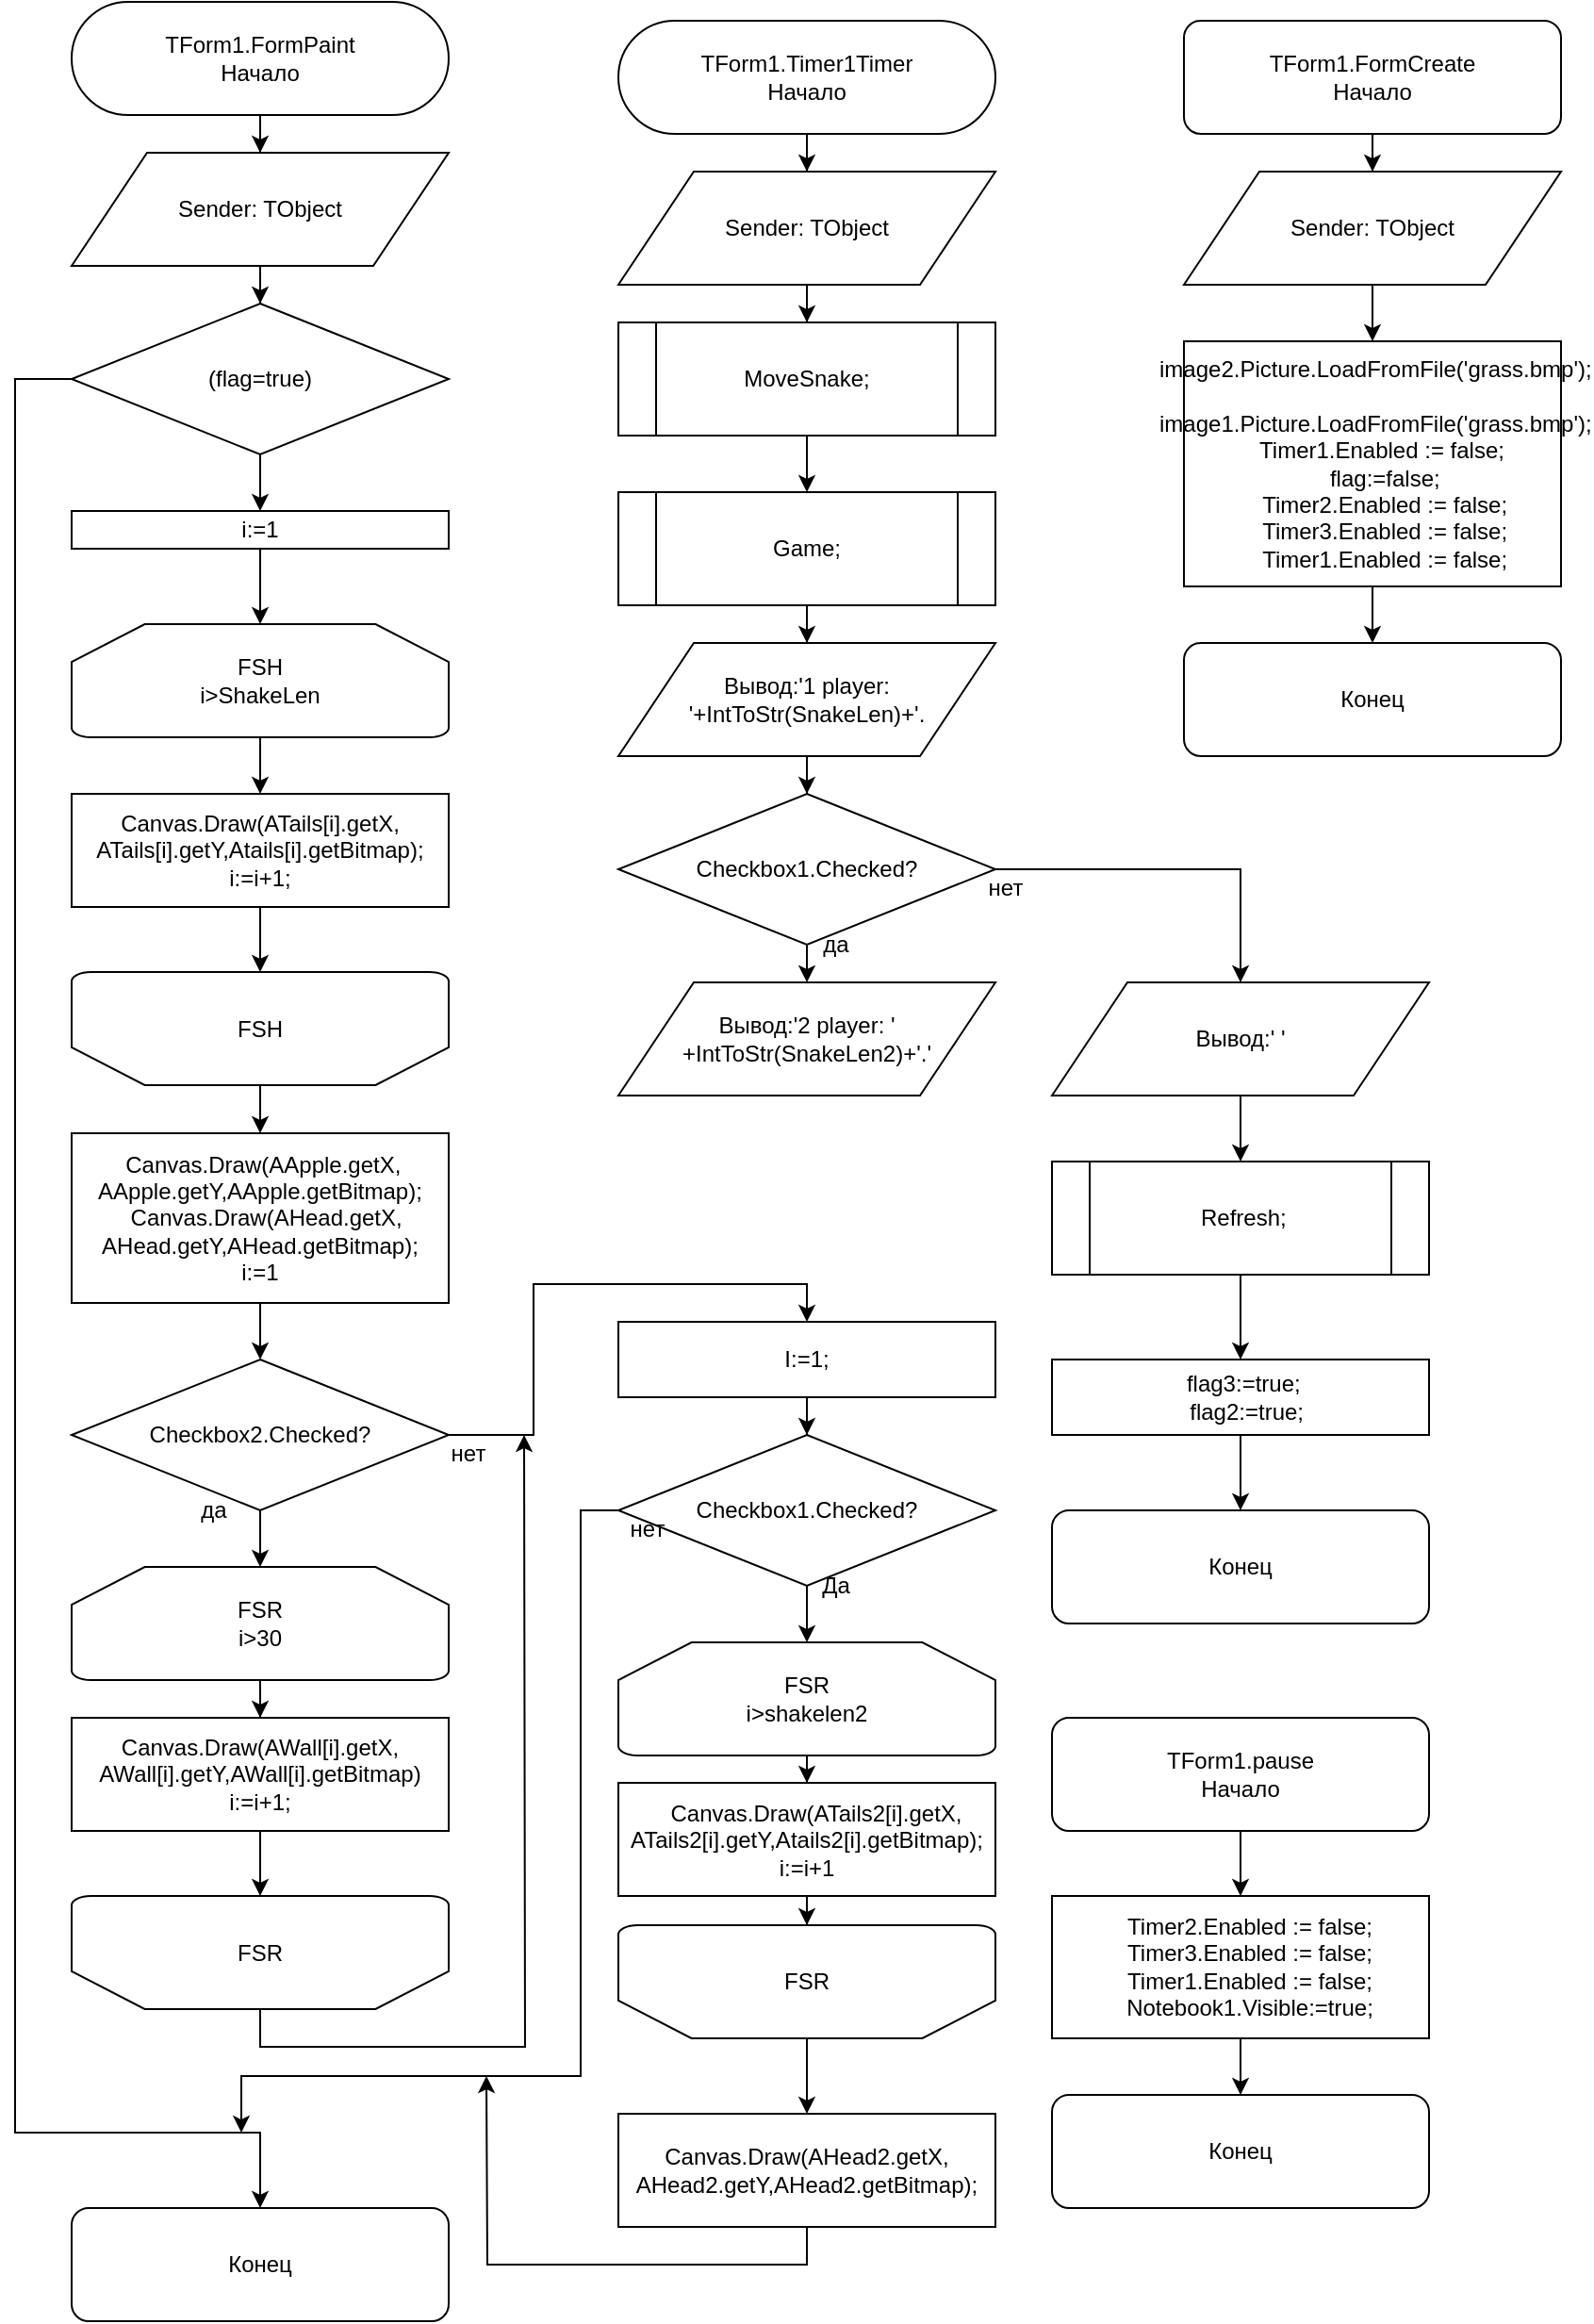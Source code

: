 <mxfile version="13.3.5" type="device"><diagram id="H1E1-1MTVD4aUVHejtcp" name="Страница 1"><mxGraphModel dx="522" dy="787" grid="1" gridSize="10" guides="1" tooltips="1" connect="1" arrows="1" fold="1" page="1" pageScale="1" pageWidth="827" pageHeight="1169" math="0" shadow="0"><root><mxCell id="0"/><mxCell id="1" parent="0"/><mxCell id="sVA_SkE3APandiJ5tYj1-40" style="edgeStyle=orthogonalEdgeStyle;rounded=0;orthogonalLoop=1;jettySize=auto;html=1;exitX=0.5;exitY=1;exitDx=0;exitDy=0;" edge="1" parent="1" source="sVA_SkE3APandiJ5tYj1-1" target="sVA_SkE3APandiJ5tYj1-2"><mxGeometry relative="1" as="geometry"/></mxCell><mxCell id="sVA_SkE3APandiJ5tYj1-1" value="TForm1.FormPaint&lt;br&gt;Начало" style="rounded=1;whiteSpace=wrap;html=1;arcSize=50;" vertex="1" parent="1"><mxGeometry x="80" y="10" width="200" height="60" as="geometry"/></mxCell><mxCell id="sVA_SkE3APandiJ5tYj1-41" style="edgeStyle=orthogonalEdgeStyle;rounded=0;orthogonalLoop=1;jettySize=auto;html=1;exitX=0.5;exitY=1;exitDx=0;exitDy=0;" edge="1" parent="1" source="sVA_SkE3APandiJ5tYj1-2" target="sVA_SkE3APandiJ5tYj1-39"><mxGeometry relative="1" as="geometry"/></mxCell><mxCell id="sVA_SkE3APandiJ5tYj1-2" value="Sender: TObject" style="shape=parallelogram;perimeter=parallelogramPerimeter;whiteSpace=wrap;html=1;" vertex="1" parent="1"><mxGeometry x="80" y="90" width="200" height="60" as="geometry"/></mxCell><mxCell id="sVA_SkE3APandiJ5tYj1-7" style="edgeStyle=orthogonalEdgeStyle;rounded=0;orthogonalLoop=1;jettySize=auto;html=1;exitX=0.5;exitY=1;exitDx=0;exitDy=0;" edge="1" parent="1" source="sVA_SkE3APandiJ5tYj1-4" target="sVA_SkE3APandiJ5tYj1-6"><mxGeometry relative="1" as="geometry"/></mxCell><mxCell id="sVA_SkE3APandiJ5tYj1-4" value="i:=1" style="rounded=0;whiteSpace=wrap;html=1;" vertex="1" parent="1"><mxGeometry x="80" y="280" width="200" height="20" as="geometry"/></mxCell><mxCell id="sVA_SkE3APandiJ5tYj1-9" style="edgeStyle=orthogonalEdgeStyle;rounded=0;orthogonalLoop=1;jettySize=auto;html=1;exitX=0.5;exitY=1;exitDx=0;exitDy=0;exitPerimeter=0;" edge="1" parent="1" source="sVA_SkE3APandiJ5tYj1-6" target="sVA_SkE3APandiJ5tYj1-8"><mxGeometry relative="1" as="geometry"/></mxCell><mxCell id="sVA_SkE3APandiJ5tYj1-6" value="FSH&lt;br&gt;i&amp;gt;ShakeLen" style="strokeWidth=1;html=1;shape=mxgraph.flowchart.loop_limit;whiteSpace=wrap;" vertex="1" parent="1"><mxGeometry x="80" y="340" width="200" height="60" as="geometry"/></mxCell><mxCell id="sVA_SkE3APandiJ5tYj1-11" style="edgeStyle=orthogonalEdgeStyle;rounded=0;orthogonalLoop=1;jettySize=auto;html=1;exitX=0.5;exitY=1;exitDx=0;exitDy=0;" edge="1" parent="1" source="sVA_SkE3APandiJ5tYj1-8" target="sVA_SkE3APandiJ5tYj1-10"><mxGeometry relative="1" as="geometry"/></mxCell><mxCell id="sVA_SkE3APandiJ5tYj1-8" value="Canvas.Draw(ATails[i].getX,&lt;br&gt;ATails[i].getY,Atails[i].getBitmap);&lt;br&gt;i:=i+1;" style="rounded=0;whiteSpace=wrap;html=1;strokeWidth=1;" vertex="1" parent="1"><mxGeometry x="80" y="430" width="200" height="60" as="geometry"/></mxCell><mxCell id="sVA_SkE3APandiJ5tYj1-13" style="edgeStyle=orthogonalEdgeStyle;rounded=0;orthogonalLoop=1;jettySize=auto;html=1;exitX=0.5;exitY=0;exitDx=0;exitDy=0;exitPerimeter=0;entryX=0.5;entryY=0;entryDx=0;entryDy=0;" edge="1" parent="1" source="sVA_SkE3APandiJ5tYj1-10" target="sVA_SkE3APandiJ5tYj1-12"><mxGeometry relative="1" as="geometry"/></mxCell><mxCell id="sVA_SkE3APandiJ5tYj1-10" value="FSH" style="strokeWidth=1;html=1;shape=mxgraph.flowchart.loop_limit;whiteSpace=wrap;direction=west;" vertex="1" parent="1"><mxGeometry x="80" y="524.5" width="200" height="60" as="geometry"/></mxCell><mxCell id="sVA_SkE3APandiJ5tYj1-21" style="edgeStyle=orthogonalEdgeStyle;rounded=0;orthogonalLoop=1;jettySize=auto;html=1;exitX=0.5;exitY=1;exitDx=0;exitDy=0;" edge="1" parent="1" source="sVA_SkE3APandiJ5tYj1-12" target="sVA_SkE3APandiJ5tYj1-20"><mxGeometry relative="1" as="geometry"/></mxCell><mxCell id="sVA_SkE3APandiJ5tYj1-12" value="&lt;div&gt;&amp;nbsp;Canvas.Draw(AApple.getX,&lt;/div&gt;&lt;div&gt;AApple.getY,AApple.getBitmap);&lt;/div&gt;&lt;div&gt;&amp;nbsp; Canvas.Draw(AHead.getX,&lt;/div&gt;&lt;div&gt;AHead.getY,AHead.getBitmap);&lt;/div&gt;&lt;div&gt;i:=1&lt;/div&gt;" style="rounded=0;whiteSpace=wrap;html=1;strokeWidth=1;" vertex="1" parent="1"><mxGeometry x="80" y="610" width="200" height="90" as="geometry"/></mxCell><mxCell id="sVA_SkE3APandiJ5tYj1-14" style="edgeStyle=orthogonalEdgeStyle;rounded=0;orthogonalLoop=1;jettySize=auto;html=1;exitX=0.5;exitY=1;exitDx=0;exitDy=0;exitPerimeter=0;" edge="1" parent="1" source="sVA_SkE3APandiJ5tYj1-15" target="sVA_SkE3APandiJ5tYj1-17"><mxGeometry relative="1" as="geometry"/></mxCell><mxCell id="sVA_SkE3APandiJ5tYj1-15" value="FSR&lt;br&gt;i&amp;gt;30" style="strokeWidth=1;html=1;shape=mxgraph.flowchart.loop_limit;whiteSpace=wrap;" vertex="1" parent="1"><mxGeometry x="80" y="840" width="200" height="60" as="geometry"/></mxCell><mxCell id="sVA_SkE3APandiJ5tYj1-16" style="edgeStyle=orthogonalEdgeStyle;rounded=0;orthogonalLoop=1;jettySize=auto;html=1;exitX=0.5;exitY=1;exitDx=0;exitDy=0;" edge="1" parent="1" source="sVA_SkE3APandiJ5tYj1-17" target="sVA_SkE3APandiJ5tYj1-18"><mxGeometry relative="1" as="geometry"/></mxCell><mxCell id="sVA_SkE3APandiJ5tYj1-17" value="Canvas.Draw(AWall[i].getX,&lt;br&gt;AWall[i].getY,AWall[i].getBitmap)&lt;br&gt;i:=i+1;" style="rounded=0;whiteSpace=wrap;html=1;strokeWidth=1;" vertex="1" parent="1"><mxGeometry x="80" y="920" width="200" height="60" as="geometry"/></mxCell><mxCell id="sVA_SkE3APandiJ5tYj1-33" style="edgeStyle=orthogonalEdgeStyle;rounded=0;orthogonalLoop=1;jettySize=auto;html=1;exitX=0.5;exitY=0;exitDx=0;exitDy=0;exitPerimeter=0;" edge="1" parent="1" source="sVA_SkE3APandiJ5tYj1-18"><mxGeometry relative="1" as="geometry"><mxPoint x="320" y="770" as="targetPoint"/></mxGeometry></mxCell><mxCell id="sVA_SkE3APandiJ5tYj1-18" value="FSR" style="strokeWidth=1;html=1;shape=mxgraph.flowchart.loop_limit;whiteSpace=wrap;direction=west;" vertex="1" parent="1"><mxGeometry x="80" y="1014.5" width="200" height="60" as="geometry"/></mxCell><mxCell id="sVA_SkE3APandiJ5tYj1-22" style="edgeStyle=orthogonalEdgeStyle;rounded=0;orthogonalLoop=1;jettySize=auto;html=1;exitX=0.5;exitY=1;exitDx=0;exitDy=0;" edge="1" parent="1" source="sVA_SkE3APandiJ5tYj1-20" target="sVA_SkE3APandiJ5tYj1-15"><mxGeometry relative="1" as="geometry"/></mxCell><mxCell id="sVA_SkE3APandiJ5tYj1-36" style="edgeStyle=orthogonalEdgeStyle;rounded=0;orthogonalLoop=1;jettySize=auto;html=1;exitX=1;exitY=0.5;exitDx=0;exitDy=0;entryX=0.5;entryY=0;entryDx=0;entryDy=0;" edge="1" parent="1" source="sVA_SkE3APandiJ5tYj1-20" target="sVA_SkE3APandiJ5tYj1-35"><mxGeometry relative="1" as="geometry"/></mxCell><mxCell id="sVA_SkE3APandiJ5tYj1-20" value="Checkbox2.Checked?" style="rhombus;whiteSpace=wrap;html=1;strokeWidth=1;" vertex="1" parent="1"><mxGeometry x="80" y="730" width="200" height="80" as="geometry"/></mxCell><mxCell id="sVA_SkE3APandiJ5tYj1-23" style="edgeStyle=orthogonalEdgeStyle;rounded=0;orthogonalLoop=1;jettySize=auto;html=1;exitX=0.5;exitY=1;exitDx=0;exitDy=0;exitPerimeter=0;" edge="1" parent="1" source="sVA_SkE3APandiJ5tYj1-24" target="sVA_SkE3APandiJ5tYj1-26"><mxGeometry relative="1" as="geometry"/></mxCell><mxCell id="sVA_SkE3APandiJ5tYj1-24" value="FSR&lt;br&gt;i&amp;gt;shakelen2" style="strokeWidth=1;html=1;shape=mxgraph.flowchart.loop_limit;whiteSpace=wrap;" vertex="1" parent="1"><mxGeometry x="370" y="880" width="200" height="60" as="geometry"/></mxCell><mxCell id="sVA_SkE3APandiJ5tYj1-25" style="edgeStyle=orthogonalEdgeStyle;rounded=0;orthogonalLoop=1;jettySize=auto;html=1;exitX=0.5;exitY=1;exitDx=0;exitDy=0;" edge="1" parent="1" source="sVA_SkE3APandiJ5tYj1-26" target="sVA_SkE3APandiJ5tYj1-27"><mxGeometry relative="1" as="geometry"/></mxCell><mxCell id="sVA_SkE3APandiJ5tYj1-26" value="&amp;nbsp; &amp;nbsp;Canvas.Draw(ATails2[i].getX,&lt;br&gt;ATails2[i].getY,Atails2[i].getBitmap);&lt;br&gt;i:=i+1" style="rounded=0;whiteSpace=wrap;html=1;strokeWidth=1;" vertex="1" parent="1"><mxGeometry x="370" y="954.5" width="200" height="60" as="geometry"/></mxCell><mxCell id="sVA_SkE3APandiJ5tYj1-38" style="edgeStyle=orthogonalEdgeStyle;rounded=0;orthogonalLoop=1;jettySize=auto;html=1;exitX=0.5;exitY=0;exitDx=0;exitDy=0;exitPerimeter=0;" edge="1" parent="1" source="sVA_SkE3APandiJ5tYj1-27" target="sVA_SkE3APandiJ5tYj1-34"><mxGeometry relative="1" as="geometry"/></mxCell><mxCell id="sVA_SkE3APandiJ5tYj1-27" value="FSR" style="strokeWidth=1;html=1;shape=mxgraph.flowchart.loop_limit;whiteSpace=wrap;direction=west;" vertex="1" parent="1"><mxGeometry x="370" y="1030" width="200" height="60" as="geometry"/></mxCell><mxCell id="sVA_SkE3APandiJ5tYj1-28" style="edgeStyle=orthogonalEdgeStyle;rounded=0;orthogonalLoop=1;jettySize=auto;html=1;exitX=0.5;exitY=1;exitDx=0;exitDy=0;" edge="1" parent="1" source="sVA_SkE3APandiJ5tYj1-29" target="sVA_SkE3APandiJ5tYj1-24"><mxGeometry relative="1" as="geometry"/></mxCell><mxCell id="sVA_SkE3APandiJ5tYj1-46" style="edgeStyle=orthogonalEdgeStyle;rounded=0;orthogonalLoop=1;jettySize=auto;html=1;exitX=0;exitY=0.5;exitDx=0;exitDy=0;" edge="1" parent="1" source="sVA_SkE3APandiJ5tYj1-29"><mxGeometry relative="1" as="geometry"><mxPoint x="170" y="1140" as="targetPoint"/><Array as="points"><mxPoint x="350" y="810"/><mxPoint x="350" y="1110"/><mxPoint x="170" y="1110"/></Array></mxGeometry></mxCell><mxCell id="sVA_SkE3APandiJ5tYj1-29" value="Checkbox1.Checked?" style="rhombus;whiteSpace=wrap;html=1;strokeWidth=1;" vertex="1" parent="1"><mxGeometry x="370" y="770" width="200" height="80" as="geometry"/></mxCell><mxCell id="sVA_SkE3APandiJ5tYj1-31" value="да" style="text;html=1;align=center;verticalAlign=middle;resizable=0;points=[];autosize=1;" vertex="1" parent="1"><mxGeometry x="140" y="800" width="30" height="20" as="geometry"/></mxCell><mxCell id="sVA_SkE3APandiJ5tYj1-32" value="нет" style="text;html=1;align=center;verticalAlign=middle;resizable=0;points=[];autosize=1;" vertex="1" parent="1"><mxGeometry x="275" y="770" width="30" height="20" as="geometry"/></mxCell><mxCell id="sVA_SkE3APandiJ5tYj1-74" style="edgeStyle=orthogonalEdgeStyle;rounded=0;orthogonalLoop=1;jettySize=auto;html=1;exitX=0.5;exitY=1;exitDx=0;exitDy=0;" edge="1" parent="1" source="sVA_SkE3APandiJ5tYj1-34"><mxGeometry relative="1" as="geometry"><mxPoint x="300" y="1110" as="targetPoint"/></mxGeometry></mxCell><mxCell id="sVA_SkE3APandiJ5tYj1-34" value="Canvas.Draw(AHead2.getX,&lt;br&gt;AHead2.getY,AHead2.getBitmap);" style="rounded=0;whiteSpace=wrap;html=1;strokeWidth=1;" vertex="1" parent="1"><mxGeometry x="370" y="1130" width="200" height="60" as="geometry"/></mxCell><mxCell id="sVA_SkE3APandiJ5tYj1-37" style="edgeStyle=orthogonalEdgeStyle;rounded=0;orthogonalLoop=1;jettySize=auto;html=1;exitX=0.5;exitY=1;exitDx=0;exitDy=0;" edge="1" parent="1" source="sVA_SkE3APandiJ5tYj1-35" target="sVA_SkE3APandiJ5tYj1-29"><mxGeometry relative="1" as="geometry"/></mxCell><mxCell id="sVA_SkE3APandiJ5tYj1-35" value="I:=1;" style="rounded=0;whiteSpace=wrap;html=1;strokeWidth=1;" vertex="1" parent="1"><mxGeometry x="370" y="710" width="200" height="40" as="geometry"/></mxCell><mxCell id="sVA_SkE3APandiJ5tYj1-42" style="edgeStyle=orthogonalEdgeStyle;rounded=0;orthogonalLoop=1;jettySize=auto;html=1;exitX=0.5;exitY=1;exitDx=0;exitDy=0;" edge="1" parent="1" source="sVA_SkE3APandiJ5tYj1-39" target="sVA_SkE3APandiJ5tYj1-4"><mxGeometry relative="1" as="geometry"/></mxCell><mxCell id="sVA_SkE3APandiJ5tYj1-44" style="edgeStyle=orthogonalEdgeStyle;rounded=0;orthogonalLoop=1;jettySize=auto;html=1;exitX=0;exitY=0.5;exitDx=0;exitDy=0;entryX=0.5;entryY=0;entryDx=0;entryDy=0;" edge="1" parent="1" source="sVA_SkE3APandiJ5tYj1-39" target="sVA_SkE3APandiJ5tYj1-43"><mxGeometry relative="1" as="geometry"><Array as="points"><mxPoint x="50" y="210"/><mxPoint x="50" y="1140"/><mxPoint x="180" y="1140"/></Array></mxGeometry></mxCell><mxCell id="sVA_SkE3APandiJ5tYj1-39" value="(flag=true)" style="rhombus;whiteSpace=wrap;html=1;strokeWidth=1;" vertex="1" parent="1"><mxGeometry x="80" y="170" width="200" height="80" as="geometry"/></mxCell><mxCell id="sVA_SkE3APandiJ5tYj1-43" value="Конец" style="rounded=1;whiteSpace=wrap;html=1;strokeWidth=1;" vertex="1" parent="1"><mxGeometry x="80" y="1180" width="200" height="60" as="geometry"/></mxCell><mxCell id="sVA_SkE3APandiJ5tYj1-45" value="Да" style="text;html=1;align=center;verticalAlign=middle;resizable=0;points=[];autosize=1;" vertex="1" parent="1"><mxGeometry x="470" y="840" width="30" height="20" as="geometry"/></mxCell><mxCell id="sVA_SkE3APandiJ5tYj1-47" value="нет" style="text;html=1;align=center;verticalAlign=middle;resizable=0;points=[];autosize=1;" vertex="1" parent="1"><mxGeometry x="370" y="810" width="30" height="20" as="geometry"/></mxCell><mxCell id="sVA_SkE3APandiJ5tYj1-77" style="edgeStyle=orthogonalEdgeStyle;rounded=0;orthogonalLoop=1;jettySize=auto;html=1;exitX=0.5;exitY=1;exitDx=0;exitDy=0;" edge="1" parent="1" source="sVA_SkE3APandiJ5tYj1-48" target="sVA_SkE3APandiJ5tYj1-76"><mxGeometry relative="1" as="geometry"/></mxCell><mxCell id="sVA_SkE3APandiJ5tYj1-48" value="TForm1.FormCreate&lt;br&gt;Начало" style="rounded=1;whiteSpace=wrap;html=1;strokeWidth=1;" vertex="1" parent="1"><mxGeometry x="670" y="20" width="200" height="60" as="geometry"/></mxCell><mxCell id="sVA_SkE3APandiJ5tYj1-52" style="edgeStyle=orthogonalEdgeStyle;rounded=0;orthogonalLoop=1;jettySize=auto;html=1;exitX=0.5;exitY=1;exitDx=0;exitDy=0;" edge="1" parent="1" source="sVA_SkE3APandiJ5tYj1-49" target="sVA_SkE3APandiJ5tYj1-51"><mxGeometry relative="1" as="geometry"/></mxCell><mxCell id="sVA_SkE3APandiJ5tYj1-49" value="TForm1.Timer1Timer&lt;br&gt;Начало" style="rounded=1;whiteSpace=wrap;html=1;strokeWidth=1;arcSize=50;" vertex="1" parent="1"><mxGeometry x="370" y="20" width="200" height="60" as="geometry"/></mxCell><mxCell id="sVA_SkE3APandiJ5tYj1-50" value="Вывод:'2 player: '&lt;br&gt;+IntToStr(SnakeLen2)+'.'" style="shape=parallelogram;perimeter=parallelogramPerimeter;whiteSpace=wrap;html=1;strokeWidth=1;" vertex="1" parent="1"><mxGeometry x="370" y="530" width="200" height="60" as="geometry"/></mxCell><mxCell id="sVA_SkE3APandiJ5tYj1-55" style="edgeStyle=orthogonalEdgeStyle;rounded=0;orthogonalLoop=1;jettySize=auto;html=1;exitX=0.5;exitY=1;exitDx=0;exitDy=0;" edge="1" parent="1" source="sVA_SkE3APandiJ5tYj1-51" target="sVA_SkE3APandiJ5tYj1-54"><mxGeometry relative="1" as="geometry"/></mxCell><mxCell id="sVA_SkE3APandiJ5tYj1-51" value="Sender: TObject" style="shape=parallelogram;perimeter=parallelogramPerimeter;whiteSpace=wrap;html=1;strokeWidth=1;" vertex="1" parent="1"><mxGeometry x="370" y="100" width="200" height="60" as="geometry"/></mxCell><mxCell id="sVA_SkE3APandiJ5tYj1-58" style="edgeStyle=orthogonalEdgeStyle;rounded=0;orthogonalLoop=1;jettySize=auto;html=1;exitX=0.5;exitY=1;exitDx=0;exitDy=0;" edge="1" parent="1" source="sVA_SkE3APandiJ5tYj1-53" target="sVA_SkE3APandiJ5tYj1-57"><mxGeometry relative="1" as="geometry"/></mxCell><mxCell id="sVA_SkE3APandiJ5tYj1-53" value="Game;" style="shape=process;whiteSpace=wrap;html=1;backgroundOutline=1;strokeWidth=1;" vertex="1" parent="1"><mxGeometry x="370" y="270" width="200" height="60" as="geometry"/></mxCell><mxCell id="sVA_SkE3APandiJ5tYj1-56" style="edgeStyle=orthogonalEdgeStyle;rounded=0;orthogonalLoop=1;jettySize=auto;html=1;exitX=0.5;exitY=1;exitDx=0;exitDy=0;" edge="1" parent="1" source="sVA_SkE3APandiJ5tYj1-54" target="sVA_SkE3APandiJ5tYj1-53"><mxGeometry relative="1" as="geometry"/></mxCell><mxCell id="sVA_SkE3APandiJ5tYj1-54" value="MoveSnake;" style="shape=process;whiteSpace=wrap;html=1;backgroundOutline=1;strokeWidth=1;" vertex="1" parent="1"><mxGeometry x="370" y="180" width="200" height="60" as="geometry"/></mxCell><mxCell id="sVA_SkE3APandiJ5tYj1-61" style="edgeStyle=orthogonalEdgeStyle;rounded=0;orthogonalLoop=1;jettySize=auto;html=1;exitX=0.5;exitY=1;exitDx=0;exitDy=0;" edge="1" parent="1" source="sVA_SkE3APandiJ5tYj1-57" target="sVA_SkE3APandiJ5tYj1-60"><mxGeometry relative="1" as="geometry"/></mxCell><mxCell id="sVA_SkE3APandiJ5tYj1-57" value="Вывод:'1 player: '+IntToStr(SnakeLen)+'." style="shape=parallelogram;perimeter=parallelogramPerimeter;whiteSpace=wrap;html=1;strokeWidth=1;" vertex="1" parent="1"><mxGeometry x="370" y="350" width="200" height="60" as="geometry"/></mxCell><mxCell id="sVA_SkE3APandiJ5tYj1-62" style="edgeStyle=orthogonalEdgeStyle;rounded=0;orthogonalLoop=1;jettySize=auto;html=1;exitX=0.5;exitY=1;exitDx=0;exitDy=0;entryX=0.5;entryY=0;entryDx=0;entryDy=0;" edge="1" parent="1" source="sVA_SkE3APandiJ5tYj1-60" target="sVA_SkE3APandiJ5tYj1-50"><mxGeometry relative="1" as="geometry"/></mxCell><mxCell id="sVA_SkE3APandiJ5tYj1-64" style="edgeStyle=orthogonalEdgeStyle;rounded=0;orthogonalLoop=1;jettySize=auto;html=1;exitX=1;exitY=0.5;exitDx=0;exitDy=0;" edge="1" parent="1" source="sVA_SkE3APandiJ5tYj1-60" target="sVA_SkE3APandiJ5tYj1-63"><mxGeometry relative="1" as="geometry"/></mxCell><mxCell id="sVA_SkE3APandiJ5tYj1-60" value="Checkbox1.Checked?" style="rhombus;whiteSpace=wrap;html=1;strokeWidth=1;" vertex="1" parent="1"><mxGeometry x="370" y="430" width="200" height="80" as="geometry"/></mxCell><mxCell id="sVA_SkE3APandiJ5tYj1-68" style="edgeStyle=orthogonalEdgeStyle;rounded=0;orthogonalLoop=1;jettySize=auto;html=1;exitX=0.5;exitY=1;exitDx=0;exitDy=0;" edge="1" parent="1" source="sVA_SkE3APandiJ5tYj1-63" target="sVA_SkE3APandiJ5tYj1-67"><mxGeometry relative="1" as="geometry"/></mxCell><mxCell id="sVA_SkE3APandiJ5tYj1-63" value="Вывод:' '" style="shape=parallelogram;perimeter=parallelogramPerimeter;whiteSpace=wrap;html=1;strokeWidth=1;" vertex="1" parent="1"><mxGeometry x="600" y="530" width="200" height="60" as="geometry"/></mxCell><mxCell id="sVA_SkE3APandiJ5tYj1-65" value="да" style="text;html=1;align=center;verticalAlign=middle;resizable=0;points=[];autosize=1;" vertex="1" parent="1"><mxGeometry x="470" y="500" width="30" height="20" as="geometry"/></mxCell><mxCell id="sVA_SkE3APandiJ5tYj1-66" value="нет" style="text;html=1;align=center;verticalAlign=middle;resizable=0;points=[];autosize=1;" vertex="1" parent="1"><mxGeometry x="560" y="470" width="30" height="20" as="geometry"/></mxCell><mxCell id="sVA_SkE3APandiJ5tYj1-70" style="edgeStyle=orthogonalEdgeStyle;rounded=0;orthogonalLoop=1;jettySize=auto;html=1;exitX=0.5;exitY=1;exitDx=0;exitDy=0;" edge="1" parent="1" source="sVA_SkE3APandiJ5tYj1-67" target="sVA_SkE3APandiJ5tYj1-69"><mxGeometry relative="1" as="geometry"/></mxCell><mxCell id="sVA_SkE3APandiJ5tYj1-67" value="&amp;nbsp;Refresh;" style="shape=process;whiteSpace=wrap;html=1;backgroundOutline=1;strokeWidth=1;" vertex="1" parent="1"><mxGeometry x="600" y="625" width="200" height="60" as="geometry"/></mxCell><mxCell id="sVA_SkE3APandiJ5tYj1-73" style="edgeStyle=orthogonalEdgeStyle;rounded=0;orthogonalLoop=1;jettySize=auto;html=1;exitX=0.5;exitY=1;exitDx=0;exitDy=0;" edge="1" parent="1" source="sVA_SkE3APandiJ5tYj1-69" target="sVA_SkE3APandiJ5tYj1-72"><mxGeometry relative="1" as="geometry"/></mxCell><mxCell id="sVA_SkE3APandiJ5tYj1-69" value="&lt;div&gt;&amp;nbsp;flag3:=true;&lt;/div&gt;&lt;div&gt;&amp;nbsp; flag2:=true;&lt;/div&gt;" style="rounded=0;whiteSpace=wrap;html=1;strokeWidth=1;" vertex="1" parent="1"><mxGeometry x="600" y="730" width="200" height="40" as="geometry"/></mxCell><mxCell id="sVA_SkE3APandiJ5tYj1-72" value="Конец" style="rounded=1;whiteSpace=wrap;html=1;strokeWidth=1;" vertex="1" parent="1"><mxGeometry x="600" y="810" width="200" height="60" as="geometry"/></mxCell><mxCell id="sVA_SkE3APandiJ5tYj1-80" style="edgeStyle=orthogonalEdgeStyle;rounded=0;orthogonalLoop=1;jettySize=auto;html=1;exitX=0.5;exitY=1;exitDx=0;exitDy=0;" edge="1" parent="1" source="sVA_SkE3APandiJ5tYj1-76" target="sVA_SkE3APandiJ5tYj1-79"><mxGeometry relative="1" as="geometry"/></mxCell><mxCell id="sVA_SkE3APandiJ5tYj1-76" value="Sender: TObject" style="shape=parallelogram;perimeter=parallelogramPerimeter;whiteSpace=wrap;html=1;strokeWidth=1;" vertex="1" parent="1"><mxGeometry x="670" y="100" width="200" height="60" as="geometry"/></mxCell><mxCell id="sVA_SkE3APandiJ5tYj1-83" style="edgeStyle=orthogonalEdgeStyle;rounded=0;orthogonalLoop=1;jettySize=auto;html=1;exitX=0.5;exitY=1;exitDx=0;exitDy=0;" edge="1" parent="1" source="sVA_SkE3APandiJ5tYj1-79" target="sVA_SkE3APandiJ5tYj1-82"><mxGeometry relative="1" as="geometry"/></mxCell><mxCell id="sVA_SkE3APandiJ5tYj1-79" value="&lt;div&gt;&amp;nbsp;image2.Picture.LoadFromFile('grass.bmp');&lt;/div&gt;&lt;div&gt;&amp;nbsp; &amp;nbsp;image1.Picture.LoadFromFile('grass.bmp');&lt;/div&gt;&lt;div&gt;&amp;nbsp; &amp;nbsp;Timer1.Enabled := false;&lt;/div&gt;&lt;div&gt;&amp;nbsp; &amp;nbsp; flag:=false;&lt;/div&gt;&lt;div&gt;&amp;nbsp; &amp;nbsp; Timer2.Enabled := false;&lt;/div&gt;&lt;div&gt;&amp;nbsp; &amp;nbsp; Timer3.Enabled := false;&lt;/div&gt;&lt;div&gt;&amp;nbsp; &amp;nbsp; Timer1.Enabled := false;&lt;/div&gt;" style="rounded=0;whiteSpace=wrap;html=1;strokeWidth=1;" vertex="1" parent="1"><mxGeometry x="670" y="190" width="200" height="130" as="geometry"/></mxCell><mxCell id="sVA_SkE3APandiJ5tYj1-82" value="Конец" style="rounded=1;whiteSpace=wrap;html=1;strokeWidth=1;" vertex="1" parent="1"><mxGeometry x="670" y="350" width="200" height="60" as="geometry"/></mxCell><mxCell id="sVA_SkE3APandiJ5tYj1-85" value="TForm1.pause&lt;br&gt;Начало" style="rounded=1;whiteSpace=wrap;html=1;strokeWidth=1;" vertex="1" parent="1"><mxGeometry x="600" y="920" width="200" height="60" as="geometry"/></mxCell><mxCell id="sVA_SkE3APandiJ5tYj1-86" style="edgeStyle=orthogonalEdgeStyle;rounded=0;orthogonalLoop=1;jettySize=auto;html=1;exitX=0.5;exitY=1;exitDx=0;exitDy=0;" edge="1" source="sVA_SkE3APandiJ5tYj1-85" target="sVA_SkE3APandiJ5tYj1-89" parent="1"><mxGeometry relative="1" as="geometry"><mxPoint x="700" y="1060" as="sourcePoint"/></mxGeometry></mxCell><mxCell id="sVA_SkE3APandiJ5tYj1-88" style="edgeStyle=orthogonalEdgeStyle;rounded=0;orthogonalLoop=1;jettySize=auto;html=1;exitX=0.5;exitY=1;exitDx=0;exitDy=0;" edge="1" source="sVA_SkE3APandiJ5tYj1-89" target="sVA_SkE3APandiJ5tYj1-90" parent="1"><mxGeometry relative="1" as="geometry"/></mxCell><mxCell id="sVA_SkE3APandiJ5tYj1-89" value="&lt;div&gt;&amp;nbsp; &amp;nbsp;Timer2.Enabled := false;&lt;/div&gt;&lt;div&gt;&amp;nbsp; &amp;nbsp;Timer3.Enabled := false;&lt;/div&gt;&lt;div&gt;&amp;nbsp; &amp;nbsp;Timer1.Enabled := false;&lt;/div&gt;&lt;div&gt;&amp;nbsp; &amp;nbsp;Notebook1.Visible:=true;&lt;/div&gt;" style="rounded=0;whiteSpace=wrap;html=1;strokeWidth=1;" vertex="1" parent="1"><mxGeometry x="600" y="1014.5" width="200" height="75.5" as="geometry"/></mxCell><mxCell id="sVA_SkE3APandiJ5tYj1-90" value="Конец" style="rounded=1;whiteSpace=wrap;html=1;strokeWidth=1;" vertex="1" parent="1"><mxGeometry x="600" y="1120" width="200" height="60" as="geometry"/></mxCell></root></mxGraphModel></diagram></mxfile>